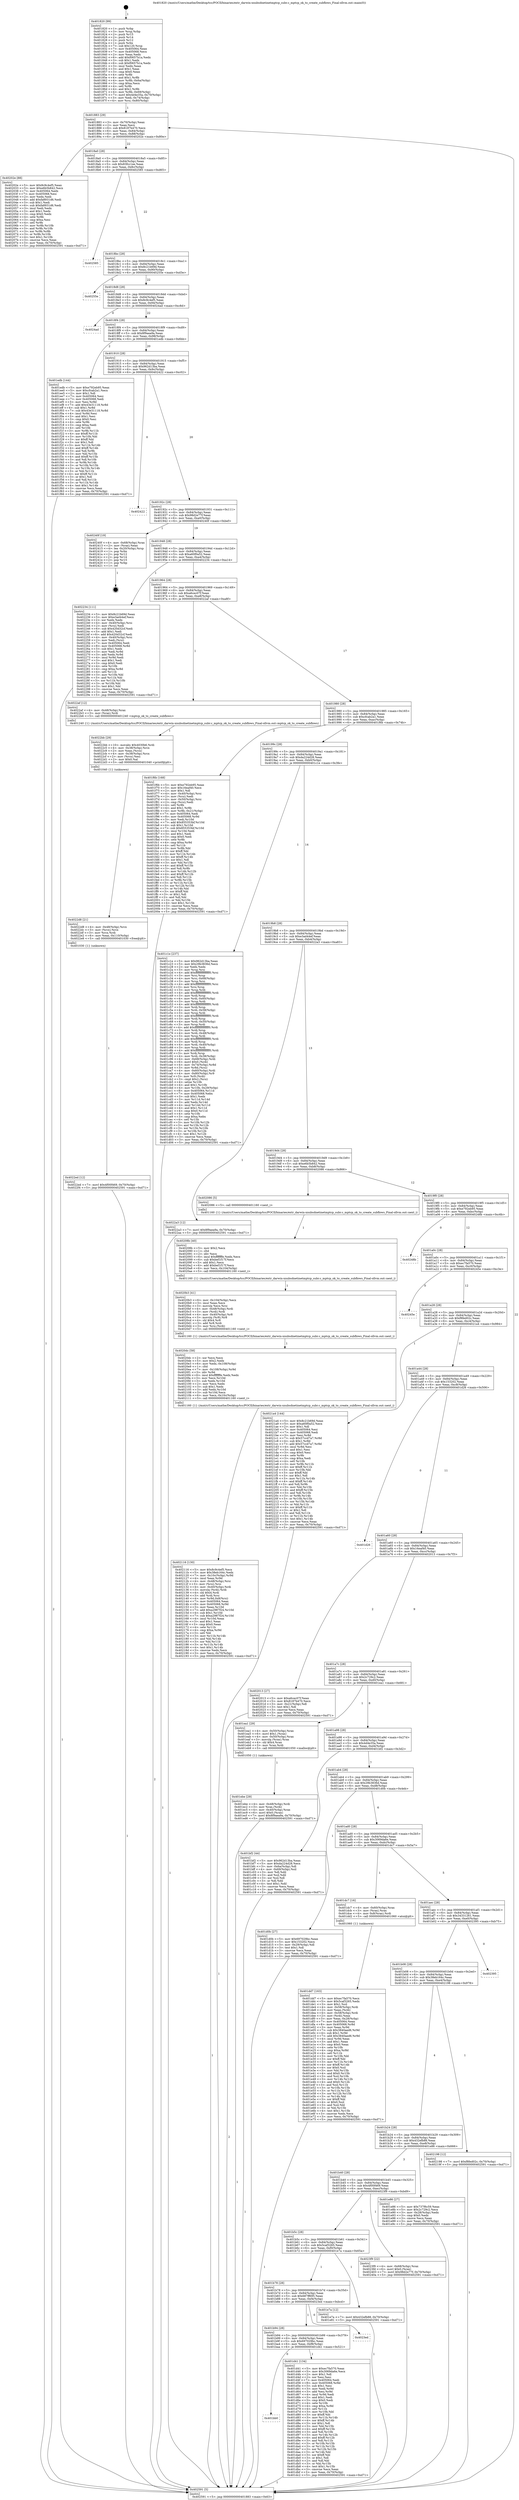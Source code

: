 digraph "0x401820" {
  label = "0x401820 (/mnt/c/Users/mathe/Desktop/tcc/POCII/binaries/extr_darwin-xnubsdnetinetmptcp_subr.c_mptcp_ok_to_create_subflows_Final-ollvm.out::main(0))"
  labelloc = "t"
  node[shape=record]

  Entry [label="",width=0.3,height=0.3,shape=circle,fillcolor=black,style=filled]
  "0x401883" [label="{
     0x401883 [29]\l
     | [instrs]\l
     &nbsp;&nbsp;0x401883 \<+3\>: mov -0x70(%rbp),%eax\l
     &nbsp;&nbsp;0x401886 \<+2\>: mov %eax,%ecx\l
     &nbsp;&nbsp;0x401888 \<+6\>: sub $0x8187b470,%ecx\l
     &nbsp;&nbsp;0x40188e \<+6\>: mov %eax,-0x84(%rbp)\l
     &nbsp;&nbsp;0x401894 \<+6\>: mov %ecx,-0x88(%rbp)\l
     &nbsp;&nbsp;0x40189a \<+6\>: je 000000000040202e \<main+0x80e\>\l
  }"]
  "0x40202e" [label="{
     0x40202e [88]\l
     | [instrs]\l
     &nbsp;&nbsp;0x40202e \<+5\>: mov $0x8c9c4ef5,%eax\l
     &nbsp;&nbsp;0x402033 \<+5\>: mov $0xe6b5b842,%ecx\l
     &nbsp;&nbsp;0x402038 \<+7\>: mov 0x405064,%edx\l
     &nbsp;&nbsp;0x40203f \<+7\>: mov 0x405068,%esi\l
     &nbsp;&nbsp;0x402046 \<+2\>: mov %edx,%edi\l
     &nbsp;&nbsp;0x402048 \<+6\>: add $0xfa8931d6,%edi\l
     &nbsp;&nbsp;0x40204e \<+3\>: sub $0x1,%edi\l
     &nbsp;&nbsp;0x402051 \<+6\>: sub $0xfa8931d6,%edi\l
     &nbsp;&nbsp;0x402057 \<+3\>: imul %edi,%edx\l
     &nbsp;&nbsp;0x40205a \<+3\>: and $0x1,%edx\l
     &nbsp;&nbsp;0x40205d \<+3\>: cmp $0x0,%edx\l
     &nbsp;&nbsp;0x402060 \<+4\>: sete %r8b\l
     &nbsp;&nbsp;0x402064 \<+3\>: cmp $0xa,%esi\l
     &nbsp;&nbsp;0x402067 \<+4\>: setl %r9b\l
     &nbsp;&nbsp;0x40206b \<+3\>: mov %r8b,%r10b\l
     &nbsp;&nbsp;0x40206e \<+3\>: and %r9b,%r10b\l
     &nbsp;&nbsp;0x402071 \<+3\>: xor %r9b,%r8b\l
     &nbsp;&nbsp;0x402074 \<+3\>: or %r8b,%r10b\l
     &nbsp;&nbsp;0x402077 \<+4\>: test $0x1,%r10b\l
     &nbsp;&nbsp;0x40207b \<+3\>: cmovne %ecx,%eax\l
     &nbsp;&nbsp;0x40207e \<+3\>: mov %eax,-0x70(%rbp)\l
     &nbsp;&nbsp;0x402081 \<+5\>: jmp 0000000000402591 \<main+0xd71\>\l
  }"]
  "0x4018a0" [label="{
     0x4018a0 [28]\l
     | [instrs]\l
     &nbsp;&nbsp;0x4018a0 \<+5\>: jmp 00000000004018a5 \<main+0x85\>\l
     &nbsp;&nbsp;0x4018a5 \<+6\>: mov -0x84(%rbp),%eax\l
     &nbsp;&nbsp;0x4018ab \<+5\>: sub $0x83fcc1ee,%eax\l
     &nbsp;&nbsp;0x4018b0 \<+6\>: mov %eax,-0x8c(%rbp)\l
     &nbsp;&nbsp;0x4018b6 \<+6\>: je 0000000000402585 \<main+0xd65\>\l
  }"]
  Exit [label="",width=0.3,height=0.3,shape=circle,fillcolor=black,style=filled,peripheries=2]
  "0x402585" [label="{
     0x402585\l
  }", style=dashed]
  "0x4018bc" [label="{
     0x4018bc [28]\l
     | [instrs]\l
     &nbsp;&nbsp;0x4018bc \<+5\>: jmp 00000000004018c1 \<main+0xa1\>\l
     &nbsp;&nbsp;0x4018c1 \<+6\>: mov -0x84(%rbp),%eax\l
     &nbsp;&nbsp;0x4018c7 \<+5\>: sub $0x8c21b69d,%eax\l
     &nbsp;&nbsp;0x4018cc \<+6\>: mov %eax,-0x90(%rbp)\l
     &nbsp;&nbsp;0x4018d2 \<+6\>: je 000000000040255e \<main+0xd3e\>\l
  }"]
  "0x4022ed" [label="{
     0x4022ed [12]\l
     | [instrs]\l
     &nbsp;&nbsp;0x4022ed \<+7\>: movl $0x4f00f469,-0x70(%rbp)\l
     &nbsp;&nbsp;0x4022f4 \<+5\>: jmp 0000000000402591 \<main+0xd71\>\l
  }"]
  "0x40255e" [label="{
     0x40255e\l
  }", style=dashed]
  "0x4018d8" [label="{
     0x4018d8 [28]\l
     | [instrs]\l
     &nbsp;&nbsp;0x4018d8 \<+5\>: jmp 00000000004018dd \<main+0xbd\>\l
     &nbsp;&nbsp;0x4018dd \<+6\>: mov -0x84(%rbp),%eax\l
     &nbsp;&nbsp;0x4018e3 \<+5\>: sub $0x8c9c4ef5,%eax\l
     &nbsp;&nbsp;0x4018e8 \<+6\>: mov %eax,-0x94(%rbp)\l
     &nbsp;&nbsp;0x4018ee \<+6\>: je 00000000004024ad \<main+0xc8d\>\l
  }"]
  "0x4022d8" [label="{
     0x4022d8 [21]\l
     | [instrs]\l
     &nbsp;&nbsp;0x4022d8 \<+4\>: mov -0x48(%rbp),%rcx\l
     &nbsp;&nbsp;0x4022dc \<+3\>: mov (%rcx),%rcx\l
     &nbsp;&nbsp;0x4022df \<+3\>: mov %rcx,%rdi\l
     &nbsp;&nbsp;0x4022e2 \<+6\>: mov %eax,-0x110(%rbp)\l
     &nbsp;&nbsp;0x4022e8 \<+5\>: call 0000000000401030 \<free@plt\>\l
     | [calls]\l
     &nbsp;&nbsp;0x401030 \{1\} (unknown)\l
  }"]
  "0x4024ad" [label="{
     0x4024ad\l
  }", style=dashed]
  "0x4018f4" [label="{
     0x4018f4 [28]\l
     | [instrs]\l
     &nbsp;&nbsp;0x4018f4 \<+5\>: jmp 00000000004018f9 \<main+0xd9\>\l
     &nbsp;&nbsp;0x4018f9 \<+6\>: mov -0x84(%rbp),%eax\l
     &nbsp;&nbsp;0x4018ff \<+5\>: sub $0x8f9aea9a,%eax\l
     &nbsp;&nbsp;0x401904 \<+6\>: mov %eax,-0x98(%rbp)\l
     &nbsp;&nbsp;0x40190a \<+6\>: je 0000000000401edb \<main+0x6bb\>\l
  }"]
  "0x4022bb" [label="{
     0x4022bb [29]\l
     | [instrs]\l
     &nbsp;&nbsp;0x4022bb \<+10\>: movabs $0x4030b6,%rdi\l
     &nbsp;&nbsp;0x4022c5 \<+4\>: mov -0x38(%rbp),%rcx\l
     &nbsp;&nbsp;0x4022c9 \<+2\>: mov %eax,(%rcx)\l
     &nbsp;&nbsp;0x4022cb \<+4\>: mov -0x38(%rbp),%rcx\l
     &nbsp;&nbsp;0x4022cf \<+2\>: mov (%rcx),%esi\l
     &nbsp;&nbsp;0x4022d1 \<+2\>: mov $0x0,%al\l
     &nbsp;&nbsp;0x4022d3 \<+5\>: call 0000000000401040 \<printf@plt\>\l
     | [calls]\l
     &nbsp;&nbsp;0x401040 \{1\} (unknown)\l
  }"]
  "0x401edb" [label="{
     0x401edb [144]\l
     | [instrs]\l
     &nbsp;&nbsp;0x401edb \<+5\>: mov $0xe792eb95,%eax\l
     &nbsp;&nbsp;0x401ee0 \<+5\>: mov $0xcfcab2a1,%ecx\l
     &nbsp;&nbsp;0x401ee5 \<+2\>: mov $0x1,%dl\l
     &nbsp;&nbsp;0x401ee7 \<+7\>: mov 0x405064,%esi\l
     &nbsp;&nbsp;0x401eee \<+7\>: mov 0x405068,%edi\l
     &nbsp;&nbsp;0x401ef5 \<+3\>: mov %esi,%r8d\l
     &nbsp;&nbsp;0x401ef8 \<+7\>: add $0x43e31118,%r8d\l
     &nbsp;&nbsp;0x401eff \<+4\>: sub $0x1,%r8d\l
     &nbsp;&nbsp;0x401f03 \<+7\>: sub $0x43e31118,%r8d\l
     &nbsp;&nbsp;0x401f0a \<+4\>: imul %r8d,%esi\l
     &nbsp;&nbsp;0x401f0e \<+3\>: and $0x1,%esi\l
     &nbsp;&nbsp;0x401f11 \<+3\>: cmp $0x0,%esi\l
     &nbsp;&nbsp;0x401f14 \<+4\>: sete %r9b\l
     &nbsp;&nbsp;0x401f18 \<+3\>: cmp $0xa,%edi\l
     &nbsp;&nbsp;0x401f1b \<+4\>: setl %r10b\l
     &nbsp;&nbsp;0x401f1f \<+3\>: mov %r9b,%r11b\l
     &nbsp;&nbsp;0x401f22 \<+4\>: xor $0xff,%r11b\l
     &nbsp;&nbsp;0x401f26 \<+3\>: mov %r10b,%bl\l
     &nbsp;&nbsp;0x401f29 \<+3\>: xor $0xff,%bl\l
     &nbsp;&nbsp;0x401f2c \<+3\>: xor $0x1,%dl\l
     &nbsp;&nbsp;0x401f2f \<+3\>: mov %r11b,%r14b\l
     &nbsp;&nbsp;0x401f32 \<+4\>: and $0xff,%r14b\l
     &nbsp;&nbsp;0x401f36 \<+3\>: and %dl,%r9b\l
     &nbsp;&nbsp;0x401f39 \<+3\>: mov %bl,%r15b\l
     &nbsp;&nbsp;0x401f3c \<+4\>: and $0xff,%r15b\l
     &nbsp;&nbsp;0x401f40 \<+3\>: and %dl,%r10b\l
     &nbsp;&nbsp;0x401f43 \<+3\>: or %r9b,%r14b\l
     &nbsp;&nbsp;0x401f46 \<+3\>: or %r10b,%r15b\l
     &nbsp;&nbsp;0x401f49 \<+3\>: xor %r15b,%r14b\l
     &nbsp;&nbsp;0x401f4c \<+3\>: or %bl,%r11b\l
     &nbsp;&nbsp;0x401f4f \<+4\>: xor $0xff,%r11b\l
     &nbsp;&nbsp;0x401f53 \<+3\>: or $0x1,%dl\l
     &nbsp;&nbsp;0x401f56 \<+3\>: and %dl,%r11b\l
     &nbsp;&nbsp;0x401f59 \<+3\>: or %r11b,%r14b\l
     &nbsp;&nbsp;0x401f5c \<+4\>: test $0x1,%r14b\l
     &nbsp;&nbsp;0x401f60 \<+3\>: cmovne %ecx,%eax\l
     &nbsp;&nbsp;0x401f63 \<+3\>: mov %eax,-0x70(%rbp)\l
     &nbsp;&nbsp;0x401f66 \<+5\>: jmp 0000000000402591 \<main+0xd71\>\l
  }"]
  "0x401910" [label="{
     0x401910 [28]\l
     | [instrs]\l
     &nbsp;&nbsp;0x401910 \<+5\>: jmp 0000000000401915 \<main+0xf5\>\l
     &nbsp;&nbsp;0x401915 \<+6\>: mov -0x84(%rbp),%eax\l
     &nbsp;&nbsp;0x40191b \<+5\>: sub $0x962d13ba,%eax\l
     &nbsp;&nbsp;0x401920 \<+6\>: mov %eax,-0x9c(%rbp)\l
     &nbsp;&nbsp;0x401926 \<+6\>: je 0000000000402422 \<main+0xc02\>\l
  }"]
  "0x402116" [label="{
     0x402116 [130]\l
     | [instrs]\l
     &nbsp;&nbsp;0x402116 \<+5\>: mov $0x8c9c4ef5,%ecx\l
     &nbsp;&nbsp;0x40211b \<+5\>: mov $0x38eb164c,%edx\l
     &nbsp;&nbsp;0x402120 \<+7\>: mov -0x10c(%rbp),%r9d\l
     &nbsp;&nbsp;0x402127 \<+4\>: imul %eax,%r9d\l
     &nbsp;&nbsp;0x40212b \<+4\>: mov -0x48(%rbp),%rsi\l
     &nbsp;&nbsp;0x40212f \<+3\>: mov (%rsi),%rsi\l
     &nbsp;&nbsp;0x402132 \<+4\>: mov -0x40(%rbp),%rdi\l
     &nbsp;&nbsp;0x402136 \<+3\>: movslq (%rdi),%rdi\l
     &nbsp;&nbsp;0x402139 \<+4\>: shl $0x4,%rdi\l
     &nbsp;&nbsp;0x40213d \<+3\>: add %rdi,%rsi\l
     &nbsp;&nbsp;0x402140 \<+4\>: mov %r9d,0x8(%rsi)\l
     &nbsp;&nbsp;0x402144 \<+7\>: mov 0x405064,%eax\l
     &nbsp;&nbsp;0x40214b \<+8\>: mov 0x405068,%r9d\l
     &nbsp;&nbsp;0x402153 \<+3\>: mov %eax,%r10d\l
     &nbsp;&nbsp;0x402156 \<+7\>: add $0xa2987f24,%r10d\l
     &nbsp;&nbsp;0x40215d \<+4\>: sub $0x1,%r10d\l
     &nbsp;&nbsp;0x402161 \<+7\>: sub $0xa2987f24,%r10d\l
     &nbsp;&nbsp;0x402168 \<+4\>: imul %r10d,%eax\l
     &nbsp;&nbsp;0x40216c \<+3\>: and $0x1,%eax\l
     &nbsp;&nbsp;0x40216f \<+3\>: cmp $0x0,%eax\l
     &nbsp;&nbsp;0x402172 \<+4\>: sete %r11b\l
     &nbsp;&nbsp;0x402176 \<+4\>: cmp $0xa,%r9d\l
     &nbsp;&nbsp;0x40217a \<+3\>: setl %bl\l
     &nbsp;&nbsp;0x40217d \<+3\>: mov %r11b,%r14b\l
     &nbsp;&nbsp;0x402180 \<+3\>: and %bl,%r14b\l
     &nbsp;&nbsp;0x402183 \<+3\>: xor %bl,%r11b\l
     &nbsp;&nbsp;0x402186 \<+3\>: or %r11b,%r14b\l
     &nbsp;&nbsp;0x402189 \<+4\>: test $0x1,%r14b\l
     &nbsp;&nbsp;0x40218d \<+3\>: cmovne %edx,%ecx\l
     &nbsp;&nbsp;0x402190 \<+3\>: mov %ecx,-0x70(%rbp)\l
     &nbsp;&nbsp;0x402193 \<+5\>: jmp 0000000000402591 \<main+0xd71\>\l
  }"]
  "0x402422" [label="{
     0x402422\l
  }", style=dashed]
  "0x40192c" [label="{
     0x40192c [28]\l
     | [instrs]\l
     &nbsp;&nbsp;0x40192c \<+5\>: jmp 0000000000401931 \<main+0x111\>\l
     &nbsp;&nbsp;0x401931 \<+6\>: mov -0x84(%rbp),%eax\l
     &nbsp;&nbsp;0x401937 \<+5\>: sub $0x98d2e77f,%eax\l
     &nbsp;&nbsp;0x40193c \<+6\>: mov %eax,-0xa0(%rbp)\l
     &nbsp;&nbsp;0x401942 \<+6\>: je 000000000040240f \<main+0xbef\>\l
  }"]
  "0x4020dc" [label="{
     0x4020dc [58]\l
     | [instrs]\l
     &nbsp;&nbsp;0x4020dc \<+2\>: xor %ecx,%ecx\l
     &nbsp;&nbsp;0x4020de \<+5\>: mov $0x2,%edx\l
     &nbsp;&nbsp;0x4020e3 \<+6\>: mov %edx,-0x108(%rbp)\l
     &nbsp;&nbsp;0x4020e9 \<+1\>: cltd\l
     &nbsp;&nbsp;0x4020ea \<+7\>: mov -0x108(%rbp),%r9d\l
     &nbsp;&nbsp;0x4020f1 \<+3\>: idiv %r9d\l
     &nbsp;&nbsp;0x4020f4 \<+6\>: imul $0xfffffffe,%edx,%edx\l
     &nbsp;&nbsp;0x4020fa \<+3\>: mov %ecx,%r10d\l
     &nbsp;&nbsp;0x4020fd \<+3\>: sub %edx,%r10d\l
     &nbsp;&nbsp;0x402100 \<+2\>: mov %ecx,%edx\l
     &nbsp;&nbsp;0x402102 \<+3\>: sub $0x1,%edx\l
     &nbsp;&nbsp;0x402105 \<+3\>: add %edx,%r10d\l
     &nbsp;&nbsp;0x402108 \<+3\>: sub %r10d,%ecx\l
     &nbsp;&nbsp;0x40210b \<+6\>: mov %ecx,-0x10c(%rbp)\l
     &nbsp;&nbsp;0x402111 \<+5\>: call 0000000000401160 \<next_i\>\l
     | [calls]\l
     &nbsp;&nbsp;0x401160 \{1\} (/mnt/c/Users/mathe/Desktop/tcc/POCII/binaries/extr_darwin-xnubsdnetinetmptcp_subr.c_mptcp_ok_to_create_subflows_Final-ollvm.out::next_i)\l
  }"]
  "0x40240f" [label="{
     0x40240f [19]\l
     | [instrs]\l
     &nbsp;&nbsp;0x40240f \<+4\>: mov -0x68(%rbp),%rax\l
     &nbsp;&nbsp;0x402413 \<+2\>: mov (%rax),%eax\l
     &nbsp;&nbsp;0x402415 \<+4\>: lea -0x20(%rbp),%rsp\l
     &nbsp;&nbsp;0x402419 \<+1\>: pop %rbx\l
     &nbsp;&nbsp;0x40241a \<+2\>: pop %r12\l
     &nbsp;&nbsp;0x40241c \<+2\>: pop %r14\l
     &nbsp;&nbsp;0x40241e \<+2\>: pop %r15\l
     &nbsp;&nbsp;0x402420 \<+1\>: pop %rbp\l
     &nbsp;&nbsp;0x402421 \<+1\>: ret\l
  }"]
  "0x401948" [label="{
     0x401948 [28]\l
     | [instrs]\l
     &nbsp;&nbsp;0x401948 \<+5\>: jmp 000000000040194d \<main+0x12d\>\l
     &nbsp;&nbsp;0x40194d \<+6\>: mov -0x84(%rbp),%eax\l
     &nbsp;&nbsp;0x401953 \<+5\>: sub $0xa60f0a52,%eax\l
     &nbsp;&nbsp;0x401958 \<+6\>: mov %eax,-0xa4(%rbp)\l
     &nbsp;&nbsp;0x40195e \<+6\>: je 0000000000402234 \<main+0xa14\>\l
  }"]
  "0x4020b3" [label="{
     0x4020b3 [41]\l
     | [instrs]\l
     &nbsp;&nbsp;0x4020b3 \<+6\>: mov -0x104(%rbp),%ecx\l
     &nbsp;&nbsp;0x4020b9 \<+3\>: imul %eax,%ecx\l
     &nbsp;&nbsp;0x4020bc \<+3\>: movslq %ecx,%rsi\l
     &nbsp;&nbsp;0x4020bf \<+4\>: mov -0x48(%rbp),%rdi\l
     &nbsp;&nbsp;0x4020c3 \<+3\>: mov (%rdi),%rdi\l
     &nbsp;&nbsp;0x4020c6 \<+4\>: mov -0x40(%rbp),%r8\l
     &nbsp;&nbsp;0x4020ca \<+3\>: movslq (%r8),%r8\l
     &nbsp;&nbsp;0x4020cd \<+4\>: shl $0x4,%r8\l
     &nbsp;&nbsp;0x4020d1 \<+3\>: add %r8,%rdi\l
     &nbsp;&nbsp;0x4020d4 \<+3\>: mov %rsi,(%rdi)\l
     &nbsp;&nbsp;0x4020d7 \<+5\>: call 0000000000401160 \<next_i\>\l
     | [calls]\l
     &nbsp;&nbsp;0x401160 \{1\} (/mnt/c/Users/mathe/Desktop/tcc/POCII/binaries/extr_darwin-xnubsdnetinetmptcp_subr.c_mptcp_ok_to_create_subflows_Final-ollvm.out::next_i)\l
  }"]
  "0x402234" [label="{
     0x402234 [111]\l
     | [instrs]\l
     &nbsp;&nbsp;0x402234 \<+5\>: mov $0x8c21b69d,%eax\l
     &nbsp;&nbsp;0x402239 \<+5\>: mov $0xe3ad44ef,%ecx\l
     &nbsp;&nbsp;0x40223e \<+2\>: xor %edx,%edx\l
     &nbsp;&nbsp;0x402240 \<+4\>: mov -0x40(%rbp),%rsi\l
     &nbsp;&nbsp;0x402244 \<+2\>: mov (%rsi),%edi\l
     &nbsp;&nbsp;0x402246 \<+6\>: sub $0x420d32cf,%edi\l
     &nbsp;&nbsp;0x40224c \<+3\>: add $0x1,%edi\l
     &nbsp;&nbsp;0x40224f \<+6\>: add $0x420d32cf,%edi\l
     &nbsp;&nbsp;0x402255 \<+4\>: mov -0x40(%rbp),%rsi\l
     &nbsp;&nbsp;0x402259 \<+2\>: mov %edi,(%rsi)\l
     &nbsp;&nbsp;0x40225b \<+7\>: mov 0x405064,%edi\l
     &nbsp;&nbsp;0x402262 \<+8\>: mov 0x405068,%r8d\l
     &nbsp;&nbsp;0x40226a \<+3\>: sub $0x1,%edx\l
     &nbsp;&nbsp;0x40226d \<+3\>: mov %edi,%r9d\l
     &nbsp;&nbsp;0x402270 \<+3\>: add %edx,%r9d\l
     &nbsp;&nbsp;0x402273 \<+4\>: imul %r9d,%edi\l
     &nbsp;&nbsp;0x402277 \<+3\>: and $0x1,%edi\l
     &nbsp;&nbsp;0x40227a \<+3\>: cmp $0x0,%edi\l
     &nbsp;&nbsp;0x40227d \<+4\>: sete %r10b\l
     &nbsp;&nbsp;0x402281 \<+4\>: cmp $0xa,%r8d\l
     &nbsp;&nbsp;0x402285 \<+4\>: setl %r11b\l
     &nbsp;&nbsp;0x402289 \<+3\>: mov %r10b,%bl\l
     &nbsp;&nbsp;0x40228c \<+3\>: and %r11b,%bl\l
     &nbsp;&nbsp;0x40228f \<+3\>: xor %r11b,%r10b\l
     &nbsp;&nbsp;0x402292 \<+3\>: or %r10b,%bl\l
     &nbsp;&nbsp;0x402295 \<+3\>: test $0x1,%bl\l
     &nbsp;&nbsp;0x402298 \<+3\>: cmovne %ecx,%eax\l
     &nbsp;&nbsp;0x40229b \<+3\>: mov %eax,-0x70(%rbp)\l
     &nbsp;&nbsp;0x40229e \<+5\>: jmp 0000000000402591 \<main+0xd71\>\l
  }"]
  "0x401964" [label="{
     0x401964 [28]\l
     | [instrs]\l
     &nbsp;&nbsp;0x401964 \<+5\>: jmp 0000000000401969 \<main+0x149\>\l
     &nbsp;&nbsp;0x401969 \<+6\>: mov -0x84(%rbp),%eax\l
     &nbsp;&nbsp;0x40196f \<+5\>: sub $0xa6cec07f,%eax\l
     &nbsp;&nbsp;0x401974 \<+6\>: mov %eax,-0xa8(%rbp)\l
     &nbsp;&nbsp;0x40197a \<+6\>: je 00000000004022af \<main+0xa8f\>\l
  }"]
  "0x40208b" [label="{
     0x40208b [40]\l
     | [instrs]\l
     &nbsp;&nbsp;0x40208b \<+5\>: mov $0x2,%ecx\l
     &nbsp;&nbsp;0x402090 \<+1\>: cltd\l
     &nbsp;&nbsp;0x402091 \<+2\>: idiv %ecx\l
     &nbsp;&nbsp;0x402093 \<+6\>: imul $0xfffffffe,%edx,%ecx\l
     &nbsp;&nbsp;0x402099 \<+6\>: sub $0xbef1f17f,%ecx\l
     &nbsp;&nbsp;0x40209f \<+3\>: add $0x1,%ecx\l
     &nbsp;&nbsp;0x4020a2 \<+6\>: add $0xbef1f17f,%ecx\l
     &nbsp;&nbsp;0x4020a8 \<+6\>: mov %ecx,-0x104(%rbp)\l
     &nbsp;&nbsp;0x4020ae \<+5\>: call 0000000000401160 \<next_i\>\l
     | [calls]\l
     &nbsp;&nbsp;0x401160 \{1\} (/mnt/c/Users/mathe/Desktop/tcc/POCII/binaries/extr_darwin-xnubsdnetinetmptcp_subr.c_mptcp_ok_to_create_subflows_Final-ollvm.out::next_i)\l
  }"]
  "0x4022af" [label="{
     0x4022af [12]\l
     | [instrs]\l
     &nbsp;&nbsp;0x4022af \<+4\>: mov -0x48(%rbp),%rax\l
     &nbsp;&nbsp;0x4022b3 \<+3\>: mov (%rax),%rdi\l
     &nbsp;&nbsp;0x4022b6 \<+5\>: call 0000000000401240 \<mptcp_ok_to_create_subflows\>\l
     | [calls]\l
     &nbsp;&nbsp;0x401240 \{1\} (/mnt/c/Users/mathe/Desktop/tcc/POCII/binaries/extr_darwin-xnubsdnetinetmptcp_subr.c_mptcp_ok_to_create_subflows_Final-ollvm.out::mptcp_ok_to_create_subflows)\l
  }"]
  "0x401980" [label="{
     0x401980 [28]\l
     | [instrs]\l
     &nbsp;&nbsp;0x401980 \<+5\>: jmp 0000000000401985 \<main+0x165\>\l
     &nbsp;&nbsp;0x401985 \<+6\>: mov -0x84(%rbp),%eax\l
     &nbsp;&nbsp;0x40198b \<+5\>: sub $0xcfcab2a1,%eax\l
     &nbsp;&nbsp;0x401990 \<+6\>: mov %eax,-0xac(%rbp)\l
     &nbsp;&nbsp;0x401996 \<+6\>: je 0000000000401f6b \<main+0x74b\>\l
  }"]
  "0x401ebe" [label="{
     0x401ebe [29]\l
     | [instrs]\l
     &nbsp;&nbsp;0x401ebe \<+4\>: mov -0x48(%rbp),%rdi\l
     &nbsp;&nbsp;0x401ec2 \<+3\>: mov %rax,(%rdi)\l
     &nbsp;&nbsp;0x401ec5 \<+4\>: mov -0x40(%rbp),%rax\l
     &nbsp;&nbsp;0x401ec9 \<+6\>: movl $0x0,(%rax)\l
     &nbsp;&nbsp;0x401ecf \<+7\>: movl $0x8f9aea9a,-0x70(%rbp)\l
     &nbsp;&nbsp;0x401ed6 \<+5\>: jmp 0000000000402591 \<main+0xd71\>\l
  }"]
  "0x401f6b" [label="{
     0x401f6b [168]\l
     | [instrs]\l
     &nbsp;&nbsp;0x401f6b \<+5\>: mov $0xe792eb95,%eax\l
     &nbsp;&nbsp;0x401f70 \<+5\>: mov $0x16eaf40,%ecx\l
     &nbsp;&nbsp;0x401f75 \<+2\>: mov $0x1,%dl\l
     &nbsp;&nbsp;0x401f77 \<+4\>: mov -0x40(%rbp),%rsi\l
     &nbsp;&nbsp;0x401f7b \<+2\>: mov (%rsi),%edi\l
     &nbsp;&nbsp;0x401f7d \<+4\>: mov -0x50(%rbp),%rsi\l
     &nbsp;&nbsp;0x401f81 \<+2\>: cmp (%rsi),%edi\l
     &nbsp;&nbsp;0x401f83 \<+4\>: setl %r8b\l
     &nbsp;&nbsp;0x401f87 \<+4\>: and $0x1,%r8b\l
     &nbsp;&nbsp;0x401f8b \<+4\>: mov %r8b,-0x21(%rbp)\l
     &nbsp;&nbsp;0x401f8f \<+7\>: mov 0x405064,%edi\l
     &nbsp;&nbsp;0x401f96 \<+8\>: mov 0x405068,%r9d\l
     &nbsp;&nbsp;0x401f9e \<+3\>: mov %edi,%r10d\l
     &nbsp;&nbsp;0x401fa1 \<+7\>: add $0x855353bf,%r10d\l
     &nbsp;&nbsp;0x401fa8 \<+4\>: sub $0x1,%r10d\l
     &nbsp;&nbsp;0x401fac \<+7\>: sub $0x855353bf,%r10d\l
     &nbsp;&nbsp;0x401fb3 \<+4\>: imul %r10d,%edi\l
     &nbsp;&nbsp;0x401fb7 \<+3\>: and $0x1,%edi\l
     &nbsp;&nbsp;0x401fba \<+3\>: cmp $0x0,%edi\l
     &nbsp;&nbsp;0x401fbd \<+4\>: sete %r8b\l
     &nbsp;&nbsp;0x401fc1 \<+4\>: cmp $0xa,%r9d\l
     &nbsp;&nbsp;0x401fc5 \<+4\>: setl %r11b\l
     &nbsp;&nbsp;0x401fc9 \<+3\>: mov %r8b,%bl\l
     &nbsp;&nbsp;0x401fcc \<+3\>: xor $0xff,%bl\l
     &nbsp;&nbsp;0x401fcf \<+3\>: mov %r11b,%r14b\l
     &nbsp;&nbsp;0x401fd2 \<+4\>: xor $0xff,%r14b\l
     &nbsp;&nbsp;0x401fd6 \<+3\>: xor $0x1,%dl\l
     &nbsp;&nbsp;0x401fd9 \<+3\>: mov %bl,%r15b\l
     &nbsp;&nbsp;0x401fdc \<+4\>: and $0xff,%r15b\l
     &nbsp;&nbsp;0x401fe0 \<+3\>: and %dl,%r8b\l
     &nbsp;&nbsp;0x401fe3 \<+3\>: mov %r14b,%r12b\l
     &nbsp;&nbsp;0x401fe6 \<+4\>: and $0xff,%r12b\l
     &nbsp;&nbsp;0x401fea \<+3\>: and %dl,%r11b\l
     &nbsp;&nbsp;0x401fed \<+3\>: or %r8b,%r15b\l
     &nbsp;&nbsp;0x401ff0 \<+3\>: or %r11b,%r12b\l
     &nbsp;&nbsp;0x401ff3 \<+3\>: xor %r12b,%r15b\l
     &nbsp;&nbsp;0x401ff6 \<+3\>: or %r14b,%bl\l
     &nbsp;&nbsp;0x401ff9 \<+3\>: xor $0xff,%bl\l
     &nbsp;&nbsp;0x401ffc \<+3\>: or $0x1,%dl\l
     &nbsp;&nbsp;0x401fff \<+2\>: and %dl,%bl\l
     &nbsp;&nbsp;0x402001 \<+3\>: or %bl,%r15b\l
     &nbsp;&nbsp;0x402004 \<+4\>: test $0x1,%r15b\l
     &nbsp;&nbsp;0x402008 \<+3\>: cmovne %ecx,%eax\l
     &nbsp;&nbsp;0x40200b \<+3\>: mov %eax,-0x70(%rbp)\l
     &nbsp;&nbsp;0x40200e \<+5\>: jmp 0000000000402591 \<main+0xd71\>\l
  }"]
  "0x40199c" [label="{
     0x40199c [28]\l
     | [instrs]\l
     &nbsp;&nbsp;0x40199c \<+5\>: jmp 00000000004019a1 \<main+0x181\>\l
     &nbsp;&nbsp;0x4019a1 \<+6\>: mov -0x84(%rbp),%eax\l
     &nbsp;&nbsp;0x4019a7 \<+5\>: sub $0xda224d28,%eax\l
     &nbsp;&nbsp;0x4019ac \<+6\>: mov %eax,-0xb0(%rbp)\l
     &nbsp;&nbsp;0x4019b2 \<+6\>: je 0000000000401c1e \<main+0x3fe\>\l
  }"]
  "0x401dd7" [label="{
     0x401dd7 [163]\l
     | [instrs]\l
     &nbsp;&nbsp;0x401dd7 \<+5\>: mov $0xec7fa570,%ecx\l
     &nbsp;&nbsp;0x401ddc \<+5\>: mov $0x5caf3265,%edx\l
     &nbsp;&nbsp;0x401de1 \<+3\>: mov $0x1,%sil\l
     &nbsp;&nbsp;0x401de4 \<+4\>: mov -0x58(%rbp),%rdi\l
     &nbsp;&nbsp;0x401de8 \<+2\>: mov %eax,(%rdi)\l
     &nbsp;&nbsp;0x401dea \<+4\>: mov -0x58(%rbp),%rdi\l
     &nbsp;&nbsp;0x401dee \<+2\>: mov (%rdi),%eax\l
     &nbsp;&nbsp;0x401df0 \<+3\>: mov %eax,-0x28(%rbp)\l
     &nbsp;&nbsp;0x401df3 \<+7\>: mov 0x405064,%eax\l
     &nbsp;&nbsp;0x401dfa \<+8\>: mov 0x405068,%r8d\l
     &nbsp;&nbsp;0x401e02 \<+3\>: mov %eax,%r9d\l
     &nbsp;&nbsp;0x401e05 \<+7\>: sub $0x3840aed6,%r9d\l
     &nbsp;&nbsp;0x401e0c \<+4\>: sub $0x1,%r9d\l
     &nbsp;&nbsp;0x401e10 \<+7\>: add $0x3840aed6,%r9d\l
     &nbsp;&nbsp;0x401e17 \<+4\>: imul %r9d,%eax\l
     &nbsp;&nbsp;0x401e1b \<+3\>: and $0x1,%eax\l
     &nbsp;&nbsp;0x401e1e \<+3\>: cmp $0x0,%eax\l
     &nbsp;&nbsp;0x401e21 \<+4\>: sete %r10b\l
     &nbsp;&nbsp;0x401e25 \<+4\>: cmp $0xa,%r8d\l
     &nbsp;&nbsp;0x401e29 \<+4\>: setl %r11b\l
     &nbsp;&nbsp;0x401e2d \<+3\>: mov %r10b,%bl\l
     &nbsp;&nbsp;0x401e30 \<+3\>: xor $0xff,%bl\l
     &nbsp;&nbsp;0x401e33 \<+3\>: mov %r11b,%r14b\l
     &nbsp;&nbsp;0x401e36 \<+4\>: xor $0xff,%r14b\l
     &nbsp;&nbsp;0x401e3a \<+4\>: xor $0x0,%sil\l
     &nbsp;&nbsp;0x401e3e \<+3\>: mov %bl,%r15b\l
     &nbsp;&nbsp;0x401e41 \<+4\>: and $0x0,%r15b\l
     &nbsp;&nbsp;0x401e45 \<+3\>: and %sil,%r10b\l
     &nbsp;&nbsp;0x401e48 \<+3\>: mov %r14b,%r12b\l
     &nbsp;&nbsp;0x401e4b \<+4\>: and $0x0,%r12b\l
     &nbsp;&nbsp;0x401e4f \<+3\>: and %sil,%r11b\l
     &nbsp;&nbsp;0x401e52 \<+3\>: or %r10b,%r15b\l
     &nbsp;&nbsp;0x401e55 \<+3\>: or %r11b,%r12b\l
     &nbsp;&nbsp;0x401e58 \<+3\>: xor %r12b,%r15b\l
     &nbsp;&nbsp;0x401e5b \<+3\>: or %r14b,%bl\l
     &nbsp;&nbsp;0x401e5e \<+3\>: xor $0xff,%bl\l
     &nbsp;&nbsp;0x401e61 \<+4\>: or $0x0,%sil\l
     &nbsp;&nbsp;0x401e65 \<+3\>: and %sil,%bl\l
     &nbsp;&nbsp;0x401e68 \<+3\>: or %bl,%r15b\l
     &nbsp;&nbsp;0x401e6b \<+4\>: test $0x1,%r15b\l
     &nbsp;&nbsp;0x401e6f \<+3\>: cmovne %edx,%ecx\l
     &nbsp;&nbsp;0x401e72 \<+3\>: mov %ecx,-0x70(%rbp)\l
     &nbsp;&nbsp;0x401e75 \<+5\>: jmp 0000000000402591 \<main+0xd71\>\l
  }"]
  "0x401c1e" [label="{
     0x401c1e [237]\l
     | [instrs]\l
     &nbsp;&nbsp;0x401c1e \<+5\>: mov $0x962d13ba,%eax\l
     &nbsp;&nbsp;0x401c23 \<+5\>: mov $0x29b3836d,%ecx\l
     &nbsp;&nbsp;0x401c28 \<+2\>: xor %edx,%edx\l
     &nbsp;&nbsp;0x401c2a \<+3\>: mov %rsp,%rsi\l
     &nbsp;&nbsp;0x401c2d \<+4\>: add $0xfffffffffffffff0,%rsi\l
     &nbsp;&nbsp;0x401c31 \<+3\>: mov %rsi,%rsp\l
     &nbsp;&nbsp;0x401c34 \<+4\>: mov %rsi,-0x68(%rbp)\l
     &nbsp;&nbsp;0x401c38 \<+3\>: mov %rsp,%rsi\l
     &nbsp;&nbsp;0x401c3b \<+4\>: add $0xfffffffffffffff0,%rsi\l
     &nbsp;&nbsp;0x401c3f \<+3\>: mov %rsi,%rsp\l
     &nbsp;&nbsp;0x401c42 \<+3\>: mov %rsp,%rdi\l
     &nbsp;&nbsp;0x401c45 \<+4\>: add $0xfffffffffffffff0,%rdi\l
     &nbsp;&nbsp;0x401c49 \<+3\>: mov %rdi,%rsp\l
     &nbsp;&nbsp;0x401c4c \<+4\>: mov %rdi,-0x60(%rbp)\l
     &nbsp;&nbsp;0x401c50 \<+3\>: mov %rsp,%rdi\l
     &nbsp;&nbsp;0x401c53 \<+4\>: add $0xfffffffffffffff0,%rdi\l
     &nbsp;&nbsp;0x401c57 \<+3\>: mov %rdi,%rsp\l
     &nbsp;&nbsp;0x401c5a \<+4\>: mov %rdi,-0x58(%rbp)\l
     &nbsp;&nbsp;0x401c5e \<+3\>: mov %rsp,%rdi\l
     &nbsp;&nbsp;0x401c61 \<+4\>: add $0xfffffffffffffff0,%rdi\l
     &nbsp;&nbsp;0x401c65 \<+3\>: mov %rdi,%rsp\l
     &nbsp;&nbsp;0x401c68 \<+4\>: mov %rdi,-0x50(%rbp)\l
     &nbsp;&nbsp;0x401c6c \<+3\>: mov %rsp,%rdi\l
     &nbsp;&nbsp;0x401c6f \<+4\>: add $0xfffffffffffffff0,%rdi\l
     &nbsp;&nbsp;0x401c73 \<+3\>: mov %rdi,%rsp\l
     &nbsp;&nbsp;0x401c76 \<+4\>: mov %rdi,-0x48(%rbp)\l
     &nbsp;&nbsp;0x401c7a \<+3\>: mov %rsp,%rdi\l
     &nbsp;&nbsp;0x401c7d \<+4\>: add $0xfffffffffffffff0,%rdi\l
     &nbsp;&nbsp;0x401c81 \<+3\>: mov %rdi,%rsp\l
     &nbsp;&nbsp;0x401c84 \<+4\>: mov %rdi,-0x40(%rbp)\l
     &nbsp;&nbsp;0x401c88 \<+3\>: mov %rsp,%rdi\l
     &nbsp;&nbsp;0x401c8b \<+4\>: add $0xfffffffffffffff0,%rdi\l
     &nbsp;&nbsp;0x401c8f \<+3\>: mov %rdi,%rsp\l
     &nbsp;&nbsp;0x401c92 \<+4\>: mov %rdi,-0x38(%rbp)\l
     &nbsp;&nbsp;0x401c96 \<+4\>: mov -0x68(%rbp),%rdi\l
     &nbsp;&nbsp;0x401c9a \<+6\>: movl $0x0,(%rdi)\l
     &nbsp;&nbsp;0x401ca0 \<+4\>: mov -0x74(%rbp),%r8d\l
     &nbsp;&nbsp;0x401ca4 \<+3\>: mov %r8d,(%rsi)\l
     &nbsp;&nbsp;0x401ca7 \<+4\>: mov -0x60(%rbp),%rdi\l
     &nbsp;&nbsp;0x401cab \<+4\>: mov -0x80(%rbp),%r9\l
     &nbsp;&nbsp;0x401caf \<+3\>: mov %r9,(%rdi)\l
     &nbsp;&nbsp;0x401cb2 \<+3\>: cmpl $0x2,(%rsi)\l
     &nbsp;&nbsp;0x401cb5 \<+4\>: setne %r10b\l
     &nbsp;&nbsp;0x401cb9 \<+4\>: and $0x1,%r10b\l
     &nbsp;&nbsp;0x401cbd \<+4\>: mov %r10b,-0x29(%rbp)\l
     &nbsp;&nbsp;0x401cc1 \<+8\>: mov 0x405064,%r11d\l
     &nbsp;&nbsp;0x401cc9 \<+7\>: mov 0x405068,%ebx\l
     &nbsp;&nbsp;0x401cd0 \<+3\>: sub $0x1,%edx\l
     &nbsp;&nbsp;0x401cd3 \<+3\>: mov %r11d,%r14d\l
     &nbsp;&nbsp;0x401cd6 \<+3\>: add %edx,%r14d\l
     &nbsp;&nbsp;0x401cd9 \<+4\>: imul %r14d,%r11d\l
     &nbsp;&nbsp;0x401cdd \<+4\>: and $0x1,%r11d\l
     &nbsp;&nbsp;0x401ce1 \<+4\>: cmp $0x0,%r11d\l
     &nbsp;&nbsp;0x401ce5 \<+4\>: sete %r10b\l
     &nbsp;&nbsp;0x401ce9 \<+3\>: cmp $0xa,%ebx\l
     &nbsp;&nbsp;0x401cec \<+4\>: setl %r15b\l
     &nbsp;&nbsp;0x401cf0 \<+3\>: mov %r10b,%r12b\l
     &nbsp;&nbsp;0x401cf3 \<+3\>: and %r15b,%r12b\l
     &nbsp;&nbsp;0x401cf6 \<+3\>: xor %r15b,%r10b\l
     &nbsp;&nbsp;0x401cf9 \<+3\>: or %r10b,%r12b\l
     &nbsp;&nbsp;0x401cfc \<+4\>: test $0x1,%r12b\l
     &nbsp;&nbsp;0x401d00 \<+3\>: cmovne %ecx,%eax\l
     &nbsp;&nbsp;0x401d03 \<+3\>: mov %eax,-0x70(%rbp)\l
     &nbsp;&nbsp;0x401d06 \<+5\>: jmp 0000000000402591 \<main+0xd71\>\l
  }"]
  "0x4019b8" [label="{
     0x4019b8 [28]\l
     | [instrs]\l
     &nbsp;&nbsp;0x4019b8 \<+5\>: jmp 00000000004019bd \<main+0x19d\>\l
     &nbsp;&nbsp;0x4019bd \<+6\>: mov -0x84(%rbp),%eax\l
     &nbsp;&nbsp;0x4019c3 \<+5\>: sub $0xe3ad44ef,%eax\l
     &nbsp;&nbsp;0x4019c8 \<+6\>: mov %eax,-0xb4(%rbp)\l
     &nbsp;&nbsp;0x4019ce \<+6\>: je 00000000004022a3 \<main+0xa83\>\l
  }"]
  "0x401bb0" [label="{
     0x401bb0\l
  }", style=dashed]
  "0x4022a3" [label="{
     0x4022a3 [12]\l
     | [instrs]\l
     &nbsp;&nbsp;0x4022a3 \<+7\>: movl $0x8f9aea9a,-0x70(%rbp)\l
     &nbsp;&nbsp;0x4022aa \<+5\>: jmp 0000000000402591 \<main+0xd71\>\l
  }"]
  "0x4019d4" [label="{
     0x4019d4 [28]\l
     | [instrs]\l
     &nbsp;&nbsp;0x4019d4 \<+5\>: jmp 00000000004019d9 \<main+0x1b9\>\l
     &nbsp;&nbsp;0x4019d9 \<+6\>: mov -0x84(%rbp),%eax\l
     &nbsp;&nbsp;0x4019df \<+5\>: sub $0xe6b5b842,%eax\l
     &nbsp;&nbsp;0x4019e4 \<+6\>: mov %eax,-0xb8(%rbp)\l
     &nbsp;&nbsp;0x4019ea \<+6\>: je 0000000000402086 \<main+0x866\>\l
  }"]
  "0x401d41" [label="{
     0x401d41 [134]\l
     | [instrs]\l
     &nbsp;&nbsp;0x401d41 \<+5\>: mov $0xec7fa570,%eax\l
     &nbsp;&nbsp;0x401d46 \<+5\>: mov $0x3069da6e,%ecx\l
     &nbsp;&nbsp;0x401d4b \<+2\>: mov $0x1,%dl\l
     &nbsp;&nbsp;0x401d4d \<+2\>: xor %esi,%esi\l
     &nbsp;&nbsp;0x401d4f \<+7\>: mov 0x405064,%edi\l
     &nbsp;&nbsp;0x401d56 \<+8\>: mov 0x405068,%r8d\l
     &nbsp;&nbsp;0x401d5e \<+3\>: sub $0x1,%esi\l
     &nbsp;&nbsp;0x401d61 \<+3\>: mov %edi,%r9d\l
     &nbsp;&nbsp;0x401d64 \<+3\>: add %esi,%r9d\l
     &nbsp;&nbsp;0x401d67 \<+4\>: imul %r9d,%edi\l
     &nbsp;&nbsp;0x401d6b \<+3\>: and $0x1,%edi\l
     &nbsp;&nbsp;0x401d6e \<+3\>: cmp $0x0,%edi\l
     &nbsp;&nbsp;0x401d71 \<+4\>: sete %r10b\l
     &nbsp;&nbsp;0x401d75 \<+4\>: cmp $0xa,%r8d\l
     &nbsp;&nbsp;0x401d79 \<+4\>: setl %r11b\l
     &nbsp;&nbsp;0x401d7d \<+3\>: mov %r10b,%bl\l
     &nbsp;&nbsp;0x401d80 \<+3\>: xor $0xff,%bl\l
     &nbsp;&nbsp;0x401d83 \<+3\>: mov %r11b,%r14b\l
     &nbsp;&nbsp;0x401d86 \<+4\>: xor $0xff,%r14b\l
     &nbsp;&nbsp;0x401d8a \<+3\>: xor $0x1,%dl\l
     &nbsp;&nbsp;0x401d8d \<+3\>: mov %bl,%r15b\l
     &nbsp;&nbsp;0x401d90 \<+4\>: and $0xff,%r15b\l
     &nbsp;&nbsp;0x401d94 \<+3\>: and %dl,%r10b\l
     &nbsp;&nbsp;0x401d97 \<+3\>: mov %r14b,%r12b\l
     &nbsp;&nbsp;0x401d9a \<+4\>: and $0xff,%r12b\l
     &nbsp;&nbsp;0x401d9e \<+3\>: and %dl,%r11b\l
     &nbsp;&nbsp;0x401da1 \<+3\>: or %r10b,%r15b\l
     &nbsp;&nbsp;0x401da4 \<+3\>: or %r11b,%r12b\l
     &nbsp;&nbsp;0x401da7 \<+3\>: xor %r12b,%r15b\l
     &nbsp;&nbsp;0x401daa \<+3\>: or %r14b,%bl\l
     &nbsp;&nbsp;0x401dad \<+3\>: xor $0xff,%bl\l
     &nbsp;&nbsp;0x401db0 \<+3\>: or $0x1,%dl\l
     &nbsp;&nbsp;0x401db3 \<+2\>: and %dl,%bl\l
     &nbsp;&nbsp;0x401db5 \<+3\>: or %bl,%r15b\l
     &nbsp;&nbsp;0x401db8 \<+4\>: test $0x1,%r15b\l
     &nbsp;&nbsp;0x401dbc \<+3\>: cmovne %ecx,%eax\l
     &nbsp;&nbsp;0x401dbf \<+3\>: mov %eax,-0x70(%rbp)\l
     &nbsp;&nbsp;0x401dc2 \<+5\>: jmp 0000000000402591 \<main+0xd71\>\l
  }"]
  "0x402086" [label="{
     0x402086 [5]\l
     | [instrs]\l
     &nbsp;&nbsp;0x402086 \<+5\>: call 0000000000401160 \<next_i\>\l
     | [calls]\l
     &nbsp;&nbsp;0x401160 \{1\} (/mnt/c/Users/mathe/Desktop/tcc/POCII/binaries/extr_darwin-xnubsdnetinetmptcp_subr.c_mptcp_ok_to_create_subflows_Final-ollvm.out::next_i)\l
  }"]
  "0x4019f0" [label="{
     0x4019f0 [28]\l
     | [instrs]\l
     &nbsp;&nbsp;0x4019f0 \<+5\>: jmp 00000000004019f5 \<main+0x1d5\>\l
     &nbsp;&nbsp;0x4019f5 \<+6\>: mov -0x84(%rbp),%eax\l
     &nbsp;&nbsp;0x4019fb \<+5\>: sub $0xe792eb95,%eax\l
     &nbsp;&nbsp;0x401a00 \<+6\>: mov %eax,-0xbc(%rbp)\l
     &nbsp;&nbsp;0x401a06 \<+6\>: je 000000000040248b \<main+0xc6b\>\l
  }"]
  "0x401b94" [label="{
     0x401b94 [28]\l
     | [instrs]\l
     &nbsp;&nbsp;0x401b94 \<+5\>: jmp 0000000000401b99 \<main+0x379\>\l
     &nbsp;&nbsp;0x401b99 \<+6\>: mov -0x84(%rbp),%eax\l
     &nbsp;&nbsp;0x401b9f \<+5\>: sub $0x697029bc,%eax\l
     &nbsp;&nbsp;0x401ba4 \<+6\>: mov %eax,-0xf8(%rbp)\l
     &nbsp;&nbsp;0x401baa \<+6\>: je 0000000000401d41 \<main+0x521\>\l
  }"]
  "0x40248b" [label="{
     0x40248b\l
  }", style=dashed]
  "0x401a0c" [label="{
     0x401a0c [28]\l
     | [instrs]\l
     &nbsp;&nbsp;0x401a0c \<+5\>: jmp 0000000000401a11 \<main+0x1f1\>\l
     &nbsp;&nbsp;0x401a11 \<+6\>: mov -0x84(%rbp),%eax\l
     &nbsp;&nbsp;0x401a17 \<+5\>: sub $0xec7fa570,%eax\l
     &nbsp;&nbsp;0x401a1c \<+6\>: mov %eax,-0xc0(%rbp)\l
     &nbsp;&nbsp;0x401a22 \<+6\>: je 000000000040245e \<main+0xc3e\>\l
  }"]
  "0x4023ed" [label="{
     0x4023ed\l
  }", style=dashed]
  "0x40245e" [label="{
     0x40245e\l
  }", style=dashed]
  "0x401a28" [label="{
     0x401a28 [28]\l
     | [instrs]\l
     &nbsp;&nbsp;0x401a28 \<+5\>: jmp 0000000000401a2d \<main+0x20d\>\l
     &nbsp;&nbsp;0x401a2d \<+6\>: mov -0x84(%rbp),%eax\l
     &nbsp;&nbsp;0x401a33 \<+5\>: sub $0xf8fed02c,%eax\l
     &nbsp;&nbsp;0x401a38 \<+6\>: mov %eax,-0xc4(%rbp)\l
     &nbsp;&nbsp;0x401a3e \<+6\>: je 00000000004021a4 \<main+0x984\>\l
  }"]
  "0x401b78" [label="{
     0x401b78 [28]\l
     | [instrs]\l
     &nbsp;&nbsp;0x401b78 \<+5\>: jmp 0000000000401b7d \<main+0x35d\>\l
     &nbsp;&nbsp;0x401b7d \<+6\>: mov -0x84(%rbp),%eax\l
     &nbsp;&nbsp;0x401b83 \<+5\>: sub $0x687ff695,%eax\l
     &nbsp;&nbsp;0x401b88 \<+6\>: mov %eax,-0xf4(%rbp)\l
     &nbsp;&nbsp;0x401b8e \<+6\>: je 00000000004023ed \<main+0xbcd\>\l
  }"]
  "0x4021a4" [label="{
     0x4021a4 [144]\l
     | [instrs]\l
     &nbsp;&nbsp;0x4021a4 \<+5\>: mov $0x8c21b69d,%eax\l
     &nbsp;&nbsp;0x4021a9 \<+5\>: mov $0xa60f0a52,%ecx\l
     &nbsp;&nbsp;0x4021ae \<+2\>: mov $0x1,%dl\l
     &nbsp;&nbsp;0x4021b0 \<+7\>: mov 0x405064,%esi\l
     &nbsp;&nbsp;0x4021b7 \<+7\>: mov 0x405068,%edi\l
     &nbsp;&nbsp;0x4021be \<+3\>: mov %esi,%r8d\l
     &nbsp;&nbsp;0x4021c1 \<+7\>: sub $0x57ccd7a7,%r8d\l
     &nbsp;&nbsp;0x4021c8 \<+4\>: sub $0x1,%r8d\l
     &nbsp;&nbsp;0x4021cc \<+7\>: add $0x57ccd7a7,%r8d\l
     &nbsp;&nbsp;0x4021d3 \<+4\>: imul %r8d,%esi\l
     &nbsp;&nbsp;0x4021d7 \<+3\>: and $0x1,%esi\l
     &nbsp;&nbsp;0x4021da \<+3\>: cmp $0x0,%esi\l
     &nbsp;&nbsp;0x4021dd \<+4\>: sete %r9b\l
     &nbsp;&nbsp;0x4021e1 \<+3\>: cmp $0xa,%edi\l
     &nbsp;&nbsp;0x4021e4 \<+4\>: setl %r10b\l
     &nbsp;&nbsp;0x4021e8 \<+3\>: mov %r9b,%r11b\l
     &nbsp;&nbsp;0x4021eb \<+4\>: xor $0xff,%r11b\l
     &nbsp;&nbsp;0x4021ef \<+3\>: mov %r10b,%bl\l
     &nbsp;&nbsp;0x4021f2 \<+3\>: xor $0xff,%bl\l
     &nbsp;&nbsp;0x4021f5 \<+3\>: xor $0x1,%dl\l
     &nbsp;&nbsp;0x4021f8 \<+3\>: mov %r11b,%r14b\l
     &nbsp;&nbsp;0x4021fb \<+4\>: and $0xff,%r14b\l
     &nbsp;&nbsp;0x4021ff \<+3\>: and %dl,%r9b\l
     &nbsp;&nbsp;0x402202 \<+3\>: mov %bl,%r15b\l
     &nbsp;&nbsp;0x402205 \<+4\>: and $0xff,%r15b\l
     &nbsp;&nbsp;0x402209 \<+3\>: and %dl,%r10b\l
     &nbsp;&nbsp;0x40220c \<+3\>: or %r9b,%r14b\l
     &nbsp;&nbsp;0x40220f \<+3\>: or %r10b,%r15b\l
     &nbsp;&nbsp;0x402212 \<+3\>: xor %r15b,%r14b\l
     &nbsp;&nbsp;0x402215 \<+3\>: or %bl,%r11b\l
     &nbsp;&nbsp;0x402218 \<+4\>: xor $0xff,%r11b\l
     &nbsp;&nbsp;0x40221c \<+3\>: or $0x1,%dl\l
     &nbsp;&nbsp;0x40221f \<+3\>: and %dl,%r11b\l
     &nbsp;&nbsp;0x402222 \<+3\>: or %r11b,%r14b\l
     &nbsp;&nbsp;0x402225 \<+4\>: test $0x1,%r14b\l
     &nbsp;&nbsp;0x402229 \<+3\>: cmovne %ecx,%eax\l
     &nbsp;&nbsp;0x40222c \<+3\>: mov %eax,-0x70(%rbp)\l
     &nbsp;&nbsp;0x40222f \<+5\>: jmp 0000000000402591 \<main+0xd71\>\l
  }"]
  "0x401a44" [label="{
     0x401a44 [28]\l
     | [instrs]\l
     &nbsp;&nbsp;0x401a44 \<+5\>: jmp 0000000000401a49 \<main+0x229\>\l
     &nbsp;&nbsp;0x401a49 \<+6\>: mov -0x84(%rbp),%eax\l
     &nbsp;&nbsp;0x401a4f \<+5\>: sub $0x153202,%eax\l
     &nbsp;&nbsp;0x401a54 \<+6\>: mov %eax,-0xc8(%rbp)\l
     &nbsp;&nbsp;0x401a5a \<+6\>: je 0000000000401d26 \<main+0x506\>\l
  }"]
  "0x401e7a" [label="{
     0x401e7a [12]\l
     | [instrs]\l
     &nbsp;&nbsp;0x401e7a \<+7\>: movl $0x432efb88,-0x70(%rbp)\l
     &nbsp;&nbsp;0x401e81 \<+5\>: jmp 0000000000402591 \<main+0xd71\>\l
  }"]
  "0x401d26" [label="{
     0x401d26\l
  }", style=dashed]
  "0x401a60" [label="{
     0x401a60 [28]\l
     | [instrs]\l
     &nbsp;&nbsp;0x401a60 \<+5\>: jmp 0000000000401a65 \<main+0x245\>\l
     &nbsp;&nbsp;0x401a65 \<+6\>: mov -0x84(%rbp),%eax\l
     &nbsp;&nbsp;0x401a6b \<+5\>: sub $0x16eaf40,%eax\l
     &nbsp;&nbsp;0x401a70 \<+6\>: mov %eax,-0xcc(%rbp)\l
     &nbsp;&nbsp;0x401a76 \<+6\>: je 0000000000402013 \<main+0x7f3\>\l
  }"]
  "0x401b5c" [label="{
     0x401b5c [28]\l
     | [instrs]\l
     &nbsp;&nbsp;0x401b5c \<+5\>: jmp 0000000000401b61 \<main+0x341\>\l
     &nbsp;&nbsp;0x401b61 \<+6\>: mov -0x84(%rbp),%eax\l
     &nbsp;&nbsp;0x401b67 \<+5\>: sub $0x5caf3265,%eax\l
     &nbsp;&nbsp;0x401b6c \<+6\>: mov %eax,-0xf0(%rbp)\l
     &nbsp;&nbsp;0x401b72 \<+6\>: je 0000000000401e7a \<main+0x65a\>\l
  }"]
  "0x402013" [label="{
     0x402013 [27]\l
     | [instrs]\l
     &nbsp;&nbsp;0x402013 \<+5\>: mov $0xa6cec07f,%eax\l
     &nbsp;&nbsp;0x402018 \<+5\>: mov $0x8187b470,%ecx\l
     &nbsp;&nbsp;0x40201d \<+3\>: mov -0x21(%rbp),%dl\l
     &nbsp;&nbsp;0x402020 \<+3\>: test $0x1,%dl\l
     &nbsp;&nbsp;0x402023 \<+3\>: cmovne %ecx,%eax\l
     &nbsp;&nbsp;0x402026 \<+3\>: mov %eax,-0x70(%rbp)\l
     &nbsp;&nbsp;0x402029 \<+5\>: jmp 0000000000402591 \<main+0xd71\>\l
  }"]
  "0x401a7c" [label="{
     0x401a7c [28]\l
     | [instrs]\l
     &nbsp;&nbsp;0x401a7c \<+5\>: jmp 0000000000401a81 \<main+0x261\>\l
     &nbsp;&nbsp;0x401a81 \<+6\>: mov -0x84(%rbp),%eax\l
     &nbsp;&nbsp;0x401a87 \<+5\>: sub $0x2c729c2,%eax\l
     &nbsp;&nbsp;0x401a8c \<+6\>: mov %eax,-0xd0(%rbp)\l
     &nbsp;&nbsp;0x401a92 \<+6\>: je 0000000000401ea1 \<main+0x681\>\l
  }"]
  "0x4023f9" [label="{
     0x4023f9 [22]\l
     | [instrs]\l
     &nbsp;&nbsp;0x4023f9 \<+4\>: mov -0x68(%rbp),%rax\l
     &nbsp;&nbsp;0x4023fd \<+6\>: movl $0x0,(%rax)\l
     &nbsp;&nbsp;0x402403 \<+7\>: movl $0x98d2e77f,-0x70(%rbp)\l
     &nbsp;&nbsp;0x40240a \<+5\>: jmp 0000000000402591 \<main+0xd71\>\l
  }"]
  "0x401ea1" [label="{
     0x401ea1 [29]\l
     | [instrs]\l
     &nbsp;&nbsp;0x401ea1 \<+4\>: mov -0x50(%rbp),%rax\l
     &nbsp;&nbsp;0x401ea5 \<+6\>: movl $0x1,(%rax)\l
     &nbsp;&nbsp;0x401eab \<+4\>: mov -0x50(%rbp),%rax\l
     &nbsp;&nbsp;0x401eaf \<+3\>: movslq (%rax),%rax\l
     &nbsp;&nbsp;0x401eb2 \<+4\>: shl $0x4,%rax\l
     &nbsp;&nbsp;0x401eb6 \<+3\>: mov %rax,%rdi\l
     &nbsp;&nbsp;0x401eb9 \<+5\>: call 0000000000401050 \<malloc@plt\>\l
     | [calls]\l
     &nbsp;&nbsp;0x401050 \{1\} (unknown)\l
  }"]
  "0x401a98" [label="{
     0x401a98 [28]\l
     | [instrs]\l
     &nbsp;&nbsp;0x401a98 \<+5\>: jmp 0000000000401a9d \<main+0x27d\>\l
     &nbsp;&nbsp;0x401a9d \<+6\>: mov -0x84(%rbp),%eax\l
     &nbsp;&nbsp;0x401aa3 \<+5\>: sub $0x4d4e35a,%eax\l
     &nbsp;&nbsp;0x401aa8 \<+6\>: mov %eax,-0xd4(%rbp)\l
     &nbsp;&nbsp;0x401aae \<+6\>: je 0000000000401bf2 \<main+0x3d2\>\l
  }"]
  "0x401b40" [label="{
     0x401b40 [28]\l
     | [instrs]\l
     &nbsp;&nbsp;0x401b40 \<+5\>: jmp 0000000000401b45 \<main+0x325\>\l
     &nbsp;&nbsp;0x401b45 \<+6\>: mov -0x84(%rbp),%eax\l
     &nbsp;&nbsp;0x401b4b \<+5\>: sub $0x4f00f469,%eax\l
     &nbsp;&nbsp;0x401b50 \<+6\>: mov %eax,-0xec(%rbp)\l
     &nbsp;&nbsp;0x401b56 \<+6\>: je 00000000004023f9 \<main+0xbd9\>\l
  }"]
  "0x401bf2" [label="{
     0x401bf2 [44]\l
     | [instrs]\l
     &nbsp;&nbsp;0x401bf2 \<+5\>: mov $0x962d13ba,%eax\l
     &nbsp;&nbsp;0x401bf7 \<+5\>: mov $0xda224d28,%ecx\l
     &nbsp;&nbsp;0x401bfc \<+3\>: mov -0x6a(%rbp),%dl\l
     &nbsp;&nbsp;0x401bff \<+4\>: mov -0x69(%rbp),%sil\l
     &nbsp;&nbsp;0x401c03 \<+3\>: mov %dl,%dil\l
     &nbsp;&nbsp;0x401c06 \<+3\>: and %sil,%dil\l
     &nbsp;&nbsp;0x401c09 \<+3\>: xor %sil,%dl\l
     &nbsp;&nbsp;0x401c0c \<+3\>: or %dl,%dil\l
     &nbsp;&nbsp;0x401c0f \<+4\>: test $0x1,%dil\l
     &nbsp;&nbsp;0x401c13 \<+3\>: cmovne %ecx,%eax\l
     &nbsp;&nbsp;0x401c16 \<+3\>: mov %eax,-0x70(%rbp)\l
     &nbsp;&nbsp;0x401c19 \<+5\>: jmp 0000000000402591 \<main+0xd71\>\l
  }"]
  "0x401ab4" [label="{
     0x401ab4 [28]\l
     | [instrs]\l
     &nbsp;&nbsp;0x401ab4 \<+5\>: jmp 0000000000401ab9 \<main+0x299\>\l
     &nbsp;&nbsp;0x401ab9 \<+6\>: mov -0x84(%rbp),%eax\l
     &nbsp;&nbsp;0x401abf \<+5\>: sub $0x29b3836d,%eax\l
     &nbsp;&nbsp;0x401ac4 \<+6\>: mov %eax,-0xd8(%rbp)\l
     &nbsp;&nbsp;0x401aca \<+6\>: je 0000000000401d0b \<main+0x4eb\>\l
  }"]
  "0x402591" [label="{
     0x402591 [5]\l
     | [instrs]\l
     &nbsp;&nbsp;0x402591 \<+5\>: jmp 0000000000401883 \<main+0x63\>\l
  }"]
  "0x401820" [label="{
     0x401820 [99]\l
     | [instrs]\l
     &nbsp;&nbsp;0x401820 \<+1\>: push %rbp\l
     &nbsp;&nbsp;0x401821 \<+3\>: mov %rsp,%rbp\l
     &nbsp;&nbsp;0x401824 \<+2\>: push %r15\l
     &nbsp;&nbsp;0x401826 \<+2\>: push %r14\l
     &nbsp;&nbsp;0x401828 \<+2\>: push %r12\l
     &nbsp;&nbsp;0x40182a \<+1\>: push %rbx\l
     &nbsp;&nbsp;0x40182b \<+7\>: sub $0x120,%rsp\l
     &nbsp;&nbsp;0x401832 \<+7\>: mov 0x405064,%eax\l
     &nbsp;&nbsp;0x401839 \<+7\>: mov 0x405068,%ecx\l
     &nbsp;&nbsp;0x401840 \<+2\>: mov %eax,%edx\l
     &nbsp;&nbsp;0x401842 \<+6\>: add $0xf0657b1a,%edx\l
     &nbsp;&nbsp;0x401848 \<+3\>: sub $0x1,%edx\l
     &nbsp;&nbsp;0x40184b \<+6\>: sub $0xf0657b1a,%edx\l
     &nbsp;&nbsp;0x401851 \<+3\>: imul %edx,%eax\l
     &nbsp;&nbsp;0x401854 \<+3\>: and $0x1,%eax\l
     &nbsp;&nbsp;0x401857 \<+3\>: cmp $0x0,%eax\l
     &nbsp;&nbsp;0x40185a \<+4\>: sete %r8b\l
     &nbsp;&nbsp;0x40185e \<+4\>: and $0x1,%r8b\l
     &nbsp;&nbsp;0x401862 \<+4\>: mov %r8b,-0x6a(%rbp)\l
     &nbsp;&nbsp;0x401866 \<+3\>: cmp $0xa,%ecx\l
     &nbsp;&nbsp;0x401869 \<+4\>: setl %r8b\l
     &nbsp;&nbsp;0x40186d \<+4\>: and $0x1,%r8b\l
     &nbsp;&nbsp;0x401871 \<+4\>: mov %r8b,-0x69(%rbp)\l
     &nbsp;&nbsp;0x401875 \<+7\>: movl $0x4d4e35a,-0x70(%rbp)\l
     &nbsp;&nbsp;0x40187c \<+3\>: mov %edi,-0x74(%rbp)\l
     &nbsp;&nbsp;0x40187f \<+4\>: mov %rsi,-0x80(%rbp)\l
  }"]
  "0x401e86" [label="{
     0x401e86 [27]\l
     | [instrs]\l
     &nbsp;&nbsp;0x401e86 \<+5\>: mov $0x737f6c59,%eax\l
     &nbsp;&nbsp;0x401e8b \<+5\>: mov $0x2c729c2,%ecx\l
     &nbsp;&nbsp;0x401e90 \<+3\>: mov -0x28(%rbp),%edx\l
     &nbsp;&nbsp;0x401e93 \<+3\>: cmp $0x0,%edx\l
     &nbsp;&nbsp;0x401e96 \<+3\>: cmove %ecx,%eax\l
     &nbsp;&nbsp;0x401e99 \<+3\>: mov %eax,-0x70(%rbp)\l
     &nbsp;&nbsp;0x401e9c \<+5\>: jmp 0000000000402591 \<main+0xd71\>\l
  }"]
  "0x401b24" [label="{
     0x401b24 [28]\l
     | [instrs]\l
     &nbsp;&nbsp;0x401b24 \<+5\>: jmp 0000000000401b29 \<main+0x309\>\l
     &nbsp;&nbsp;0x401b29 \<+6\>: mov -0x84(%rbp),%eax\l
     &nbsp;&nbsp;0x401b2f \<+5\>: sub $0x432efb88,%eax\l
     &nbsp;&nbsp;0x401b34 \<+6\>: mov %eax,-0xe8(%rbp)\l
     &nbsp;&nbsp;0x401b3a \<+6\>: je 0000000000401e86 \<main+0x666\>\l
  }"]
  "0x401d0b" [label="{
     0x401d0b [27]\l
     | [instrs]\l
     &nbsp;&nbsp;0x401d0b \<+5\>: mov $0x697029bc,%eax\l
     &nbsp;&nbsp;0x401d10 \<+5\>: mov $0x153202,%ecx\l
     &nbsp;&nbsp;0x401d15 \<+3\>: mov -0x29(%rbp),%dl\l
     &nbsp;&nbsp;0x401d18 \<+3\>: test $0x1,%dl\l
     &nbsp;&nbsp;0x401d1b \<+3\>: cmovne %ecx,%eax\l
     &nbsp;&nbsp;0x401d1e \<+3\>: mov %eax,-0x70(%rbp)\l
     &nbsp;&nbsp;0x401d21 \<+5\>: jmp 0000000000402591 \<main+0xd71\>\l
  }"]
  "0x401ad0" [label="{
     0x401ad0 [28]\l
     | [instrs]\l
     &nbsp;&nbsp;0x401ad0 \<+5\>: jmp 0000000000401ad5 \<main+0x2b5\>\l
     &nbsp;&nbsp;0x401ad5 \<+6\>: mov -0x84(%rbp),%eax\l
     &nbsp;&nbsp;0x401adb \<+5\>: sub $0x3069da6e,%eax\l
     &nbsp;&nbsp;0x401ae0 \<+6\>: mov %eax,-0xdc(%rbp)\l
     &nbsp;&nbsp;0x401ae6 \<+6\>: je 0000000000401dc7 \<main+0x5a7\>\l
  }"]
  "0x402198" [label="{
     0x402198 [12]\l
     | [instrs]\l
     &nbsp;&nbsp;0x402198 \<+7\>: movl $0xf8fed02c,-0x70(%rbp)\l
     &nbsp;&nbsp;0x40219f \<+5\>: jmp 0000000000402591 \<main+0xd71\>\l
  }"]
  "0x401dc7" [label="{
     0x401dc7 [16]\l
     | [instrs]\l
     &nbsp;&nbsp;0x401dc7 \<+4\>: mov -0x60(%rbp),%rax\l
     &nbsp;&nbsp;0x401dcb \<+3\>: mov (%rax),%rax\l
     &nbsp;&nbsp;0x401dce \<+4\>: mov 0x8(%rax),%rdi\l
     &nbsp;&nbsp;0x401dd2 \<+5\>: call 0000000000401060 \<atoi@plt\>\l
     | [calls]\l
     &nbsp;&nbsp;0x401060 \{1\} (unknown)\l
  }"]
  "0x401aec" [label="{
     0x401aec [28]\l
     | [instrs]\l
     &nbsp;&nbsp;0x401aec \<+5\>: jmp 0000000000401af1 \<main+0x2d1\>\l
     &nbsp;&nbsp;0x401af1 \<+6\>: mov -0x84(%rbp),%eax\l
     &nbsp;&nbsp;0x401af7 \<+5\>: sub $0x34331261,%eax\l
     &nbsp;&nbsp;0x401afc \<+6\>: mov %eax,-0xe0(%rbp)\l
     &nbsp;&nbsp;0x401b02 \<+6\>: je 0000000000402395 \<main+0xb75\>\l
  }"]
  "0x401b08" [label="{
     0x401b08 [28]\l
     | [instrs]\l
     &nbsp;&nbsp;0x401b08 \<+5\>: jmp 0000000000401b0d \<main+0x2ed\>\l
     &nbsp;&nbsp;0x401b0d \<+6\>: mov -0x84(%rbp),%eax\l
     &nbsp;&nbsp;0x401b13 \<+5\>: sub $0x38eb164c,%eax\l
     &nbsp;&nbsp;0x401b18 \<+6\>: mov %eax,-0xe4(%rbp)\l
     &nbsp;&nbsp;0x401b1e \<+6\>: je 0000000000402198 \<main+0x978\>\l
  }"]
  "0x402395" [label="{
     0x402395\l
  }", style=dashed]
  Entry -> "0x401820" [label=" 1"]
  "0x401883" -> "0x40202e" [label=" 1"]
  "0x401883" -> "0x4018a0" [label=" 22"]
  "0x40240f" -> Exit [label=" 1"]
  "0x4018a0" -> "0x402585" [label=" 0"]
  "0x4018a0" -> "0x4018bc" [label=" 22"]
  "0x4023f9" -> "0x402591" [label=" 1"]
  "0x4018bc" -> "0x40255e" [label=" 0"]
  "0x4018bc" -> "0x4018d8" [label=" 22"]
  "0x4022ed" -> "0x402591" [label=" 1"]
  "0x4018d8" -> "0x4024ad" [label=" 0"]
  "0x4018d8" -> "0x4018f4" [label=" 22"]
  "0x4022d8" -> "0x4022ed" [label=" 1"]
  "0x4018f4" -> "0x401edb" [label=" 2"]
  "0x4018f4" -> "0x401910" [label=" 20"]
  "0x4022bb" -> "0x4022d8" [label=" 1"]
  "0x401910" -> "0x402422" [label=" 0"]
  "0x401910" -> "0x40192c" [label=" 20"]
  "0x4022af" -> "0x4022bb" [label=" 1"]
  "0x40192c" -> "0x40240f" [label=" 1"]
  "0x40192c" -> "0x401948" [label=" 19"]
  "0x4022a3" -> "0x402591" [label=" 1"]
  "0x401948" -> "0x402234" [label=" 1"]
  "0x401948" -> "0x401964" [label=" 18"]
  "0x402234" -> "0x402591" [label=" 1"]
  "0x401964" -> "0x4022af" [label=" 1"]
  "0x401964" -> "0x401980" [label=" 17"]
  "0x4021a4" -> "0x402591" [label=" 1"]
  "0x401980" -> "0x401f6b" [label=" 2"]
  "0x401980" -> "0x40199c" [label=" 15"]
  "0x402198" -> "0x402591" [label=" 1"]
  "0x40199c" -> "0x401c1e" [label=" 1"]
  "0x40199c" -> "0x4019b8" [label=" 14"]
  "0x402116" -> "0x402591" [label=" 1"]
  "0x4019b8" -> "0x4022a3" [label=" 1"]
  "0x4019b8" -> "0x4019d4" [label=" 13"]
  "0x4020dc" -> "0x402116" [label=" 1"]
  "0x4019d4" -> "0x402086" [label=" 1"]
  "0x4019d4" -> "0x4019f0" [label=" 12"]
  "0x4020b3" -> "0x4020dc" [label=" 1"]
  "0x4019f0" -> "0x40248b" [label=" 0"]
  "0x4019f0" -> "0x401a0c" [label=" 12"]
  "0x402086" -> "0x40208b" [label=" 1"]
  "0x401a0c" -> "0x40245e" [label=" 0"]
  "0x401a0c" -> "0x401a28" [label=" 12"]
  "0x40202e" -> "0x402591" [label=" 1"]
  "0x401a28" -> "0x4021a4" [label=" 1"]
  "0x401a28" -> "0x401a44" [label=" 11"]
  "0x401f6b" -> "0x402591" [label=" 2"]
  "0x401a44" -> "0x401d26" [label=" 0"]
  "0x401a44" -> "0x401a60" [label=" 11"]
  "0x401edb" -> "0x402591" [label=" 2"]
  "0x401a60" -> "0x402013" [label=" 2"]
  "0x401a60" -> "0x401a7c" [label=" 9"]
  "0x401ea1" -> "0x401ebe" [label=" 1"]
  "0x401a7c" -> "0x401ea1" [label=" 1"]
  "0x401a7c" -> "0x401a98" [label=" 8"]
  "0x401e86" -> "0x402591" [label=" 1"]
  "0x401a98" -> "0x401bf2" [label=" 1"]
  "0x401a98" -> "0x401ab4" [label=" 7"]
  "0x401bf2" -> "0x402591" [label=" 1"]
  "0x401820" -> "0x401883" [label=" 1"]
  "0x402591" -> "0x401883" [label=" 22"]
  "0x401dd7" -> "0x402591" [label=" 1"]
  "0x401c1e" -> "0x402591" [label=" 1"]
  "0x401dc7" -> "0x401dd7" [label=" 1"]
  "0x401ab4" -> "0x401d0b" [label=" 1"]
  "0x401ab4" -> "0x401ad0" [label=" 6"]
  "0x401d0b" -> "0x402591" [label=" 1"]
  "0x401b94" -> "0x401bb0" [label=" 0"]
  "0x401ad0" -> "0x401dc7" [label=" 1"]
  "0x401ad0" -> "0x401aec" [label=" 5"]
  "0x401b94" -> "0x401d41" [label=" 1"]
  "0x401aec" -> "0x402395" [label=" 0"]
  "0x401aec" -> "0x401b08" [label=" 5"]
  "0x40208b" -> "0x4020b3" [label=" 1"]
  "0x401b08" -> "0x402198" [label=" 1"]
  "0x401b08" -> "0x401b24" [label=" 4"]
  "0x401d41" -> "0x402591" [label=" 1"]
  "0x401b24" -> "0x401e86" [label=" 1"]
  "0x401b24" -> "0x401b40" [label=" 3"]
  "0x401e7a" -> "0x402591" [label=" 1"]
  "0x401b40" -> "0x4023f9" [label=" 1"]
  "0x401b40" -> "0x401b5c" [label=" 2"]
  "0x401ebe" -> "0x402591" [label=" 1"]
  "0x401b5c" -> "0x401e7a" [label=" 1"]
  "0x401b5c" -> "0x401b78" [label=" 1"]
  "0x402013" -> "0x402591" [label=" 2"]
  "0x401b78" -> "0x4023ed" [label=" 0"]
  "0x401b78" -> "0x401b94" [label=" 1"]
}
